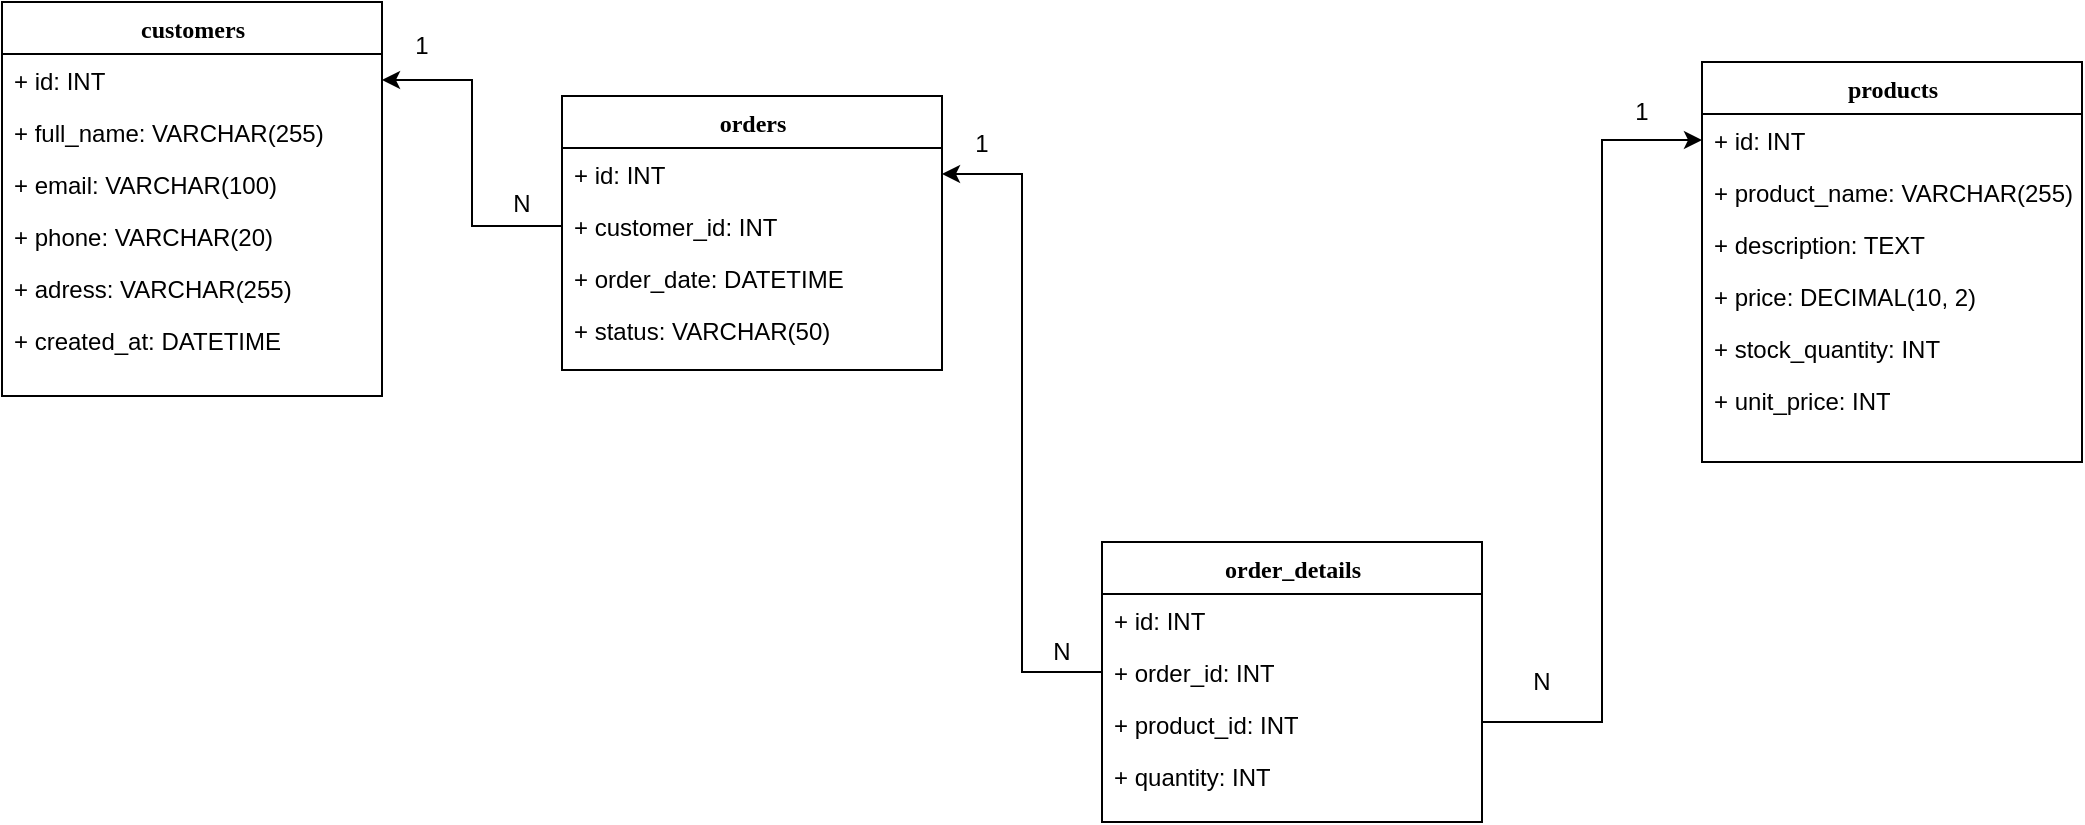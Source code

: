 <mxfile version="26.2.14">
  <diagram name="Page-1" id="9f46799a-70d6-7492-0946-bef42562c5a5">
    <mxGraphModel dx="1240" dy="676" grid="1" gridSize="10" guides="1" tooltips="1" connect="1" arrows="1" fold="1" page="1" pageScale="1" pageWidth="1100" pageHeight="850" background="none" math="0" shadow="0">
      <root>
        <mxCell id="0" />
        <mxCell id="1" parent="0" />
        <mxCell id="78961159f06e98e8-17" value="customers" style="swimlane;html=1;fontStyle=1;align=center;verticalAlign=top;childLayout=stackLayout;horizontal=1;startSize=26;horizontalStack=0;resizeParent=1;resizeLast=0;collapsible=1;marginBottom=0;swimlaneFillColor=#ffffff;rounded=0;shadow=0;comic=0;labelBackgroundColor=none;strokeWidth=1;fillColor=none;fontFamily=Verdana;fontSize=12" parent="1" vertex="1">
          <mxGeometry x="30" y="70" width="190" height="197" as="geometry" />
        </mxCell>
        <mxCell id="78961159f06e98e8-21" value="+ id: INT" style="text;html=1;strokeColor=none;fillColor=none;align=left;verticalAlign=top;spacingLeft=4;spacingRight=4;whiteSpace=wrap;overflow=hidden;rotatable=0;points=[[0,0.5],[1,0.5]];portConstraint=eastwest;" parent="78961159f06e98e8-17" vertex="1">
          <mxGeometry y="26" width="190" height="26" as="geometry" />
        </mxCell>
        <mxCell id="78961159f06e98e8-23" value="+ full_name: VARCHAR(255)" style="text;html=1;strokeColor=none;fillColor=none;align=left;verticalAlign=top;spacingLeft=4;spacingRight=4;whiteSpace=wrap;overflow=hidden;rotatable=0;points=[[0,0.5],[1,0.5]];portConstraint=eastwest;" parent="78961159f06e98e8-17" vertex="1">
          <mxGeometry y="52" width="190" height="26" as="geometry" />
        </mxCell>
        <mxCell id="78961159f06e98e8-25" value="+ email: VARCHAR(100)" style="text;html=1;strokeColor=none;fillColor=none;align=left;verticalAlign=top;spacingLeft=4;spacingRight=4;whiteSpace=wrap;overflow=hidden;rotatable=0;points=[[0,0.5],[1,0.5]];portConstraint=eastwest;" parent="78961159f06e98e8-17" vertex="1">
          <mxGeometry y="78" width="190" height="26" as="geometry" />
        </mxCell>
        <mxCell id="78961159f06e98e8-26" value="+ phone: VARCHAR(20)" style="text;html=1;strokeColor=none;fillColor=none;align=left;verticalAlign=top;spacingLeft=4;spacingRight=4;whiteSpace=wrap;overflow=hidden;rotatable=0;points=[[0,0.5],[1,0.5]];portConstraint=eastwest;" parent="78961159f06e98e8-17" vertex="1">
          <mxGeometry y="104" width="190" height="26" as="geometry" />
        </mxCell>
        <mxCell id="78961159f06e98e8-24" value="+ adress: VARCHAR(255)" style="text;html=1;strokeColor=none;fillColor=none;align=left;verticalAlign=top;spacingLeft=4;spacingRight=4;whiteSpace=wrap;overflow=hidden;rotatable=0;points=[[0,0.5],[1,0.5]];portConstraint=eastwest;" parent="78961159f06e98e8-17" vertex="1">
          <mxGeometry y="130" width="190" height="26" as="geometry" />
        </mxCell>
        <mxCell id="78961159f06e98e8-20" value="+ created_at: DATETIME" style="text;html=1;strokeColor=none;fillColor=none;align=left;verticalAlign=top;spacingLeft=4;spacingRight=4;whiteSpace=wrap;overflow=hidden;rotatable=0;points=[[0,0.5],[1,0.5]];portConstraint=eastwest;" parent="78961159f06e98e8-17" vertex="1">
          <mxGeometry y="156" width="190" height="26" as="geometry" />
        </mxCell>
        <mxCell id="zmWIuAxfqiKv7hz5ZyE1-2" value="orders" style="swimlane;html=1;fontStyle=1;align=center;verticalAlign=top;childLayout=stackLayout;horizontal=1;startSize=26;horizontalStack=0;resizeParent=1;resizeLast=0;collapsible=1;marginBottom=0;swimlaneFillColor=#ffffff;rounded=0;shadow=0;comic=0;labelBackgroundColor=none;strokeWidth=1;fillColor=none;fontFamily=Verdana;fontSize=12" vertex="1" parent="1">
          <mxGeometry x="310" y="117" width="190" height="137" as="geometry" />
        </mxCell>
        <mxCell id="zmWIuAxfqiKv7hz5ZyE1-3" value="+ id: INT" style="text;html=1;strokeColor=none;fillColor=none;align=left;verticalAlign=top;spacingLeft=4;spacingRight=4;whiteSpace=wrap;overflow=hidden;rotatable=0;points=[[0,0.5],[1,0.5]];portConstraint=eastwest;" vertex="1" parent="zmWIuAxfqiKv7hz5ZyE1-2">
          <mxGeometry y="26" width="190" height="26" as="geometry" />
        </mxCell>
        <mxCell id="zmWIuAxfqiKv7hz5ZyE1-4" value="+ customer_id: INT" style="text;html=1;strokeColor=none;fillColor=none;align=left;verticalAlign=top;spacingLeft=4;spacingRight=4;whiteSpace=wrap;overflow=hidden;rotatable=0;points=[[0,0.5],[1,0.5]];portConstraint=eastwest;" vertex="1" parent="zmWIuAxfqiKv7hz5ZyE1-2">
          <mxGeometry y="52" width="190" height="26" as="geometry" />
        </mxCell>
        <mxCell id="zmWIuAxfqiKv7hz5ZyE1-8" value="+ order_date: DATETIME" style="text;html=1;strokeColor=none;fillColor=none;align=left;verticalAlign=top;spacingLeft=4;spacingRight=4;whiteSpace=wrap;overflow=hidden;rotatable=0;points=[[0,0.5],[1,0.5]];portConstraint=eastwest;" vertex="1" parent="zmWIuAxfqiKv7hz5ZyE1-2">
          <mxGeometry y="78" width="190" height="26" as="geometry" />
        </mxCell>
        <mxCell id="zmWIuAxfqiKv7hz5ZyE1-6" value="+ status: VARCHAR(50)" style="text;html=1;strokeColor=none;fillColor=none;align=left;verticalAlign=top;spacingLeft=4;spacingRight=4;whiteSpace=wrap;overflow=hidden;rotatable=0;points=[[0,0.5],[1,0.5]];portConstraint=eastwest;" vertex="1" parent="zmWIuAxfqiKv7hz5ZyE1-2">
          <mxGeometry y="104" width="190" height="26" as="geometry" />
        </mxCell>
        <mxCell id="zmWIuAxfqiKv7hz5ZyE1-9" value="products" style="swimlane;html=1;fontStyle=1;align=center;verticalAlign=top;childLayout=stackLayout;horizontal=1;startSize=26;horizontalStack=0;resizeParent=1;resizeLast=0;collapsible=1;marginBottom=0;swimlaneFillColor=#ffffff;rounded=0;shadow=0;comic=0;labelBackgroundColor=none;strokeWidth=1;fillColor=none;fontFamily=Verdana;fontSize=12" vertex="1" parent="1">
          <mxGeometry x="880" y="100" width="190" height="200" as="geometry" />
        </mxCell>
        <mxCell id="zmWIuAxfqiKv7hz5ZyE1-10" value="+ id: INT" style="text;html=1;strokeColor=none;fillColor=none;align=left;verticalAlign=top;spacingLeft=4;spacingRight=4;whiteSpace=wrap;overflow=hidden;rotatable=0;points=[[0,0.5],[1,0.5]];portConstraint=eastwest;" vertex="1" parent="zmWIuAxfqiKv7hz5ZyE1-9">
          <mxGeometry y="26" width="190" height="26" as="geometry" />
        </mxCell>
        <mxCell id="zmWIuAxfqiKv7hz5ZyE1-11" value="+ product_name: VARCHAR(255)" style="text;html=1;strokeColor=none;fillColor=none;align=left;verticalAlign=top;spacingLeft=4;spacingRight=4;whiteSpace=wrap;overflow=hidden;rotatable=0;points=[[0,0.5],[1,0.5]];portConstraint=eastwest;" vertex="1" parent="zmWIuAxfqiKv7hz5ZyE1-9">
          <mxGeometry y="52" width="190" height="26" as="geometry" />
        </mxCell>
        <mxCell id="zmWIuAxfqiKv7hz5ZyE1-12" value="+ description: TEXT" style="text;html=1;strokeColor=none;fillColor=none;align=left;verticalAlign=top;spacingLeft=4;spacingRight=4;whiteSpace=wrap;overflow=hidden;rotatable=0;points=[[0,0.5],[1,0.5]];portConstraint=eastwest;" vertex="1" parent="zmWIuAxfqiKv7hz5ZyE1-9">
          <mxGeometry y="78" width="190" height="26" as="geometry" />
        </mxCell>
        <mxCell id="zmWIuAxfqiKv7hz5ZyE1-13" value="+ price: DECIMAL(10, 2)" style="text;html=1;strokeColor=none;fillColor=none;align=left;verticalAlign=top;spacingLeft=4;spacingRight=4;whiteSpace=wrap;overflow=hidden;rotatable=0;points=[[0,0.5],[1,0.5]];portConstraint=eastwest;" vertex="1" parent="zmWIuAxfqiKv7hz5ZyE1-9">
          <mxGeometry y="104" width="190" height="26" as="geometry" />
        </mxCell>
        <mxCell id="zmWIuAxfqiKv7hz5ZyE1-14" value="+ stock_quantity: INT" style="text;html=1;strokeColor=none;fillColor=none;align=left;verticalAlign=top;spacingLeft=4;spacingRight=4;whiteSpace=wrap;overflow=hidden;rotatable=0;points=[[0,0.5],[1,0.5]];portConstraint=eastwest;" vertex="1" parent="zmWIuAxfqiKv7hz5ZyE1-9">
          <mxGeometry y="130" width="190" height="26" as="geometry" />
        </mxCell>
        <mxCell id="zmWIuAxfqiKv7hz5ZyE1-25" value="+ unit_price: INT" style="text;html=1;strokeColor=none;fillColor=none;align=left;verticalAlign=top;spacingLeft=4;spacingRight=4;whiteSpace=wrap;overflow=hidden;rotatable=0;points=[[0,0.5],[1,0.5]];portConstraint=eastwest;" vertex="1" parent="zmWIuAxfqiKv7hz5ZyE1-9">
          <mxGeometry y="156" width="190" height="26" as="geometry" />
        </mxCell>
        <mxCell id="zmWIuAxfqiKv7hz5ZyE1-16" style="edgeStyle=orthogonalEdgeStyle;rounded=0;orthogonalLoop=1;jettySize=auto;html=1;entryX=1;entryY=0.5;entryDx=0;entryDy=0;" edge="1" parent="1" source="zmWIuAxfqiKv7hz5ZyE1-4" target="78961159f06e98e8-21">
          <mxGeometry relative="1" as="geometry" />
        </mxCell>
        <mxCell id="zmWIuAxfqiKv7hz5ZyE1-17" value="1" style="text;html=1;align=center;verticalAlign=middle;whiteSpace=wrap;rounded=0;" vertex="1" parent="1">
          <mxGeometry x="210" y="77" width="60" height="30" as="geometry" />
        </mxCell>
        <mxCell id="zmWIuAxfqiKv7hz5ZyE1-18" value="N" style="text;html=1;align=center;verticalAlign=middle;whiteSpace=wrap;rounded=0;" vertex="1" parent="1">
          <mxGeometry x="260" y="155.5" width="60" height="30" as="geometry" />
        </mxCell>
        <mxCell id="zmWIuAxfqiKv7hz5ZyE1-29" style="edgeStyle=orthogonalEdgeStyle;rounded=0;orthogonalLoop=1;jettySize=auto;html=1;entryX=1;entryY=0.5;entryDx=0;entryDy=0;exitX=0;exitY=0.5;exitDx=0;exitDy=0;" edge="1" parent="1" source="zmWIuAxfqiKv7hz5ZyE1-22" target="zmWIuAxfqiKv7hz5ZyE1-3">
          <mxGeometry relative="1" as="geometry" />
        </mxCell>
        <mxCell id="zmWIuAxfqiKv7hz5ZyE1-20" value="order_details" style="swimlane;html=1;fontStyle=1;align=center;verticalAlign=top;childLayout=stackLayout;horizontal=1;startSize=26;horizontalStack=0;resizeParent=1;resizeLast=0;collapsible=1;marginBottom=0;swimlaneFillColor=#ffffff;rounded=0;shadow=0;comic=0;labelBackgroundColor=none;strokeWidth=1;fillColor=none;fontFamily=Verdana;fontSize=12" vertex="1" parent="1">
          <mxGeometry x="580" y="340" width="190" height="140" as="geometry" />
        </mxCell>
        <mxCell id="zmWIuAxfqiKv7hz5ZyE1-21" value="+ id: INT" style="text;html=1;strokeColor=none;fillColor=none;align=left;verticalAlign=top;spacingLeft=4;spacingRight=4;whiteSpace=wrap;overflow=hidden;rotatable=0;points=[[0,0.5],[1,0.5]];portConstraint=eastwest;" vertex="1" parent="zmWIuAxfqiKv7hz5ZyE1-20">
          <mxGeometry y="26" width="190" height="26" as="geometry" />
        </mxCell>
        <mxCell id="zmWIuAxfqiKv7hz5ZyE1-22" value="+ order_id: INT" style="text;html=1;strokeColor=none;fillColor=none;align=left;verticalAlign=top;spacingLeft=4;spacingRight=4;whiteSpace=wrap;overflow=hidden;rotatable=0;points=[[0,0.5],[1,0.5]];portConstraint=eastwest;" vertex="1" parent="zmWIuAxfqiKv7hz5ZyE1-20">
          <mxGeometry y="52" width="190" height="26" as="geometry" />
        </mxCell>
        <mxCell id="zmWIuAxfqiKv7hz5ZyE1-23" value="+ product_id: INT" style="text;html=1;strokeColor=none;fillColor=none;align=left;verticalAlign=top;spacingLeft=4;spacingRight=4;whiteSpace=wrap;overflow=hidden;rotatable=0;points=[[0,0.5],[1,0.5]];portConstraint=eastwest;" vertex="1" parent="zmWIuAxfqiKv7hz5ZyE1-20">
          <mxGeometry y="78" width="190" height="26" as="geometry" />
        </mxCell>
        <mxCell id="zmWIuAxfqiKv7hz5ZyE1-24" value="+ quantity: INT" style="text;html=1;strokeColor=none;fillColor=none;align=left;verticalAlign=top;spacingLeft=4;spacingRight=4;whiteSpace=wrap;overflow=hidden;rotatable=0;points=[[0,0.5],[1,0.5]];portConstraint=eastwest;" vertex="1" parent="zmWIuAxfqiKv7hz5ZyE1-20">
          <mxGeometry y="104" width="190" height="26" as="geometry" />
        </mxCell>
        <mxCell id="zmWIuAxfqiKv7hz5ZyE1-26" style="edgeStyle=orthogonalEdgeStyle;rounded=0;orthogonalLoop=1;jettySize=auto;html=1;entryX=0;entryY=0.5;entryDx=0;entryDy=0;exitX=1;exitY=0.5;exitDx=0;exitDy=0;" edge="1" parent="1" source="zmWIuAxfqiKv7hz5ZyE1-23" target="zmWIuAxfqiKv7hz5ZyE1-10">
          <mxGeometry relative="1" as="geometry">
            <Array as="points">
              <mxPoint x="830" y="430" />
              <mxPoint x="830" y="139" />
            </Array>
          </mxGeometry>
        </mxCell>
        <mxCell id="zmWIuAxfqiKv7hz5ZyE1-27" value="1" style="text;html=1;align=center;verticalAlign=middle;whiteSpace=wrap;rounded=0;" vertex="1" parent="1">
          <mxGeometry x="820" y="110" width="60" height="30" as="geometry" />
        </mxCell>
        <mxCell id="zmWIuAxfqiKv7hz5ZyE1-28" value="N" style="text;html=1;align=center;verticalAlign=middle;whiteSpace=wrap;rounded=0;" vertex="1" parent="1">
          <mxGeometry x="770" y="395" width="60" height="30" as="geometry" />
        </mxCell>
        <mxCell id="zmWIuAxfqiKv7hz5ZyE1-30" value="1" style="text;html=1;align=center;verticalAlign=middle;whiteSpace=wrap;rounded=0;" vertex="1" parent="1">
          <mxGeometry x="490" y="125.5" width="60" height="30" as="geometry" />
        </mxCell>
        <mxCell id="zmWIuAxfqiKv7hz5ZyE1-31" value="N" style="text;html=1;align=center;verticalAlign=middle;whiteSpace=wrap;rounded=0;" vertex="1" parent="1">
          <mxGeometry x="530" y="380" width="60" height="30" as="geometry" />
        </mxCell>
      </root>
    </mxGraphModel>
  </diagram>
</mxfile>
